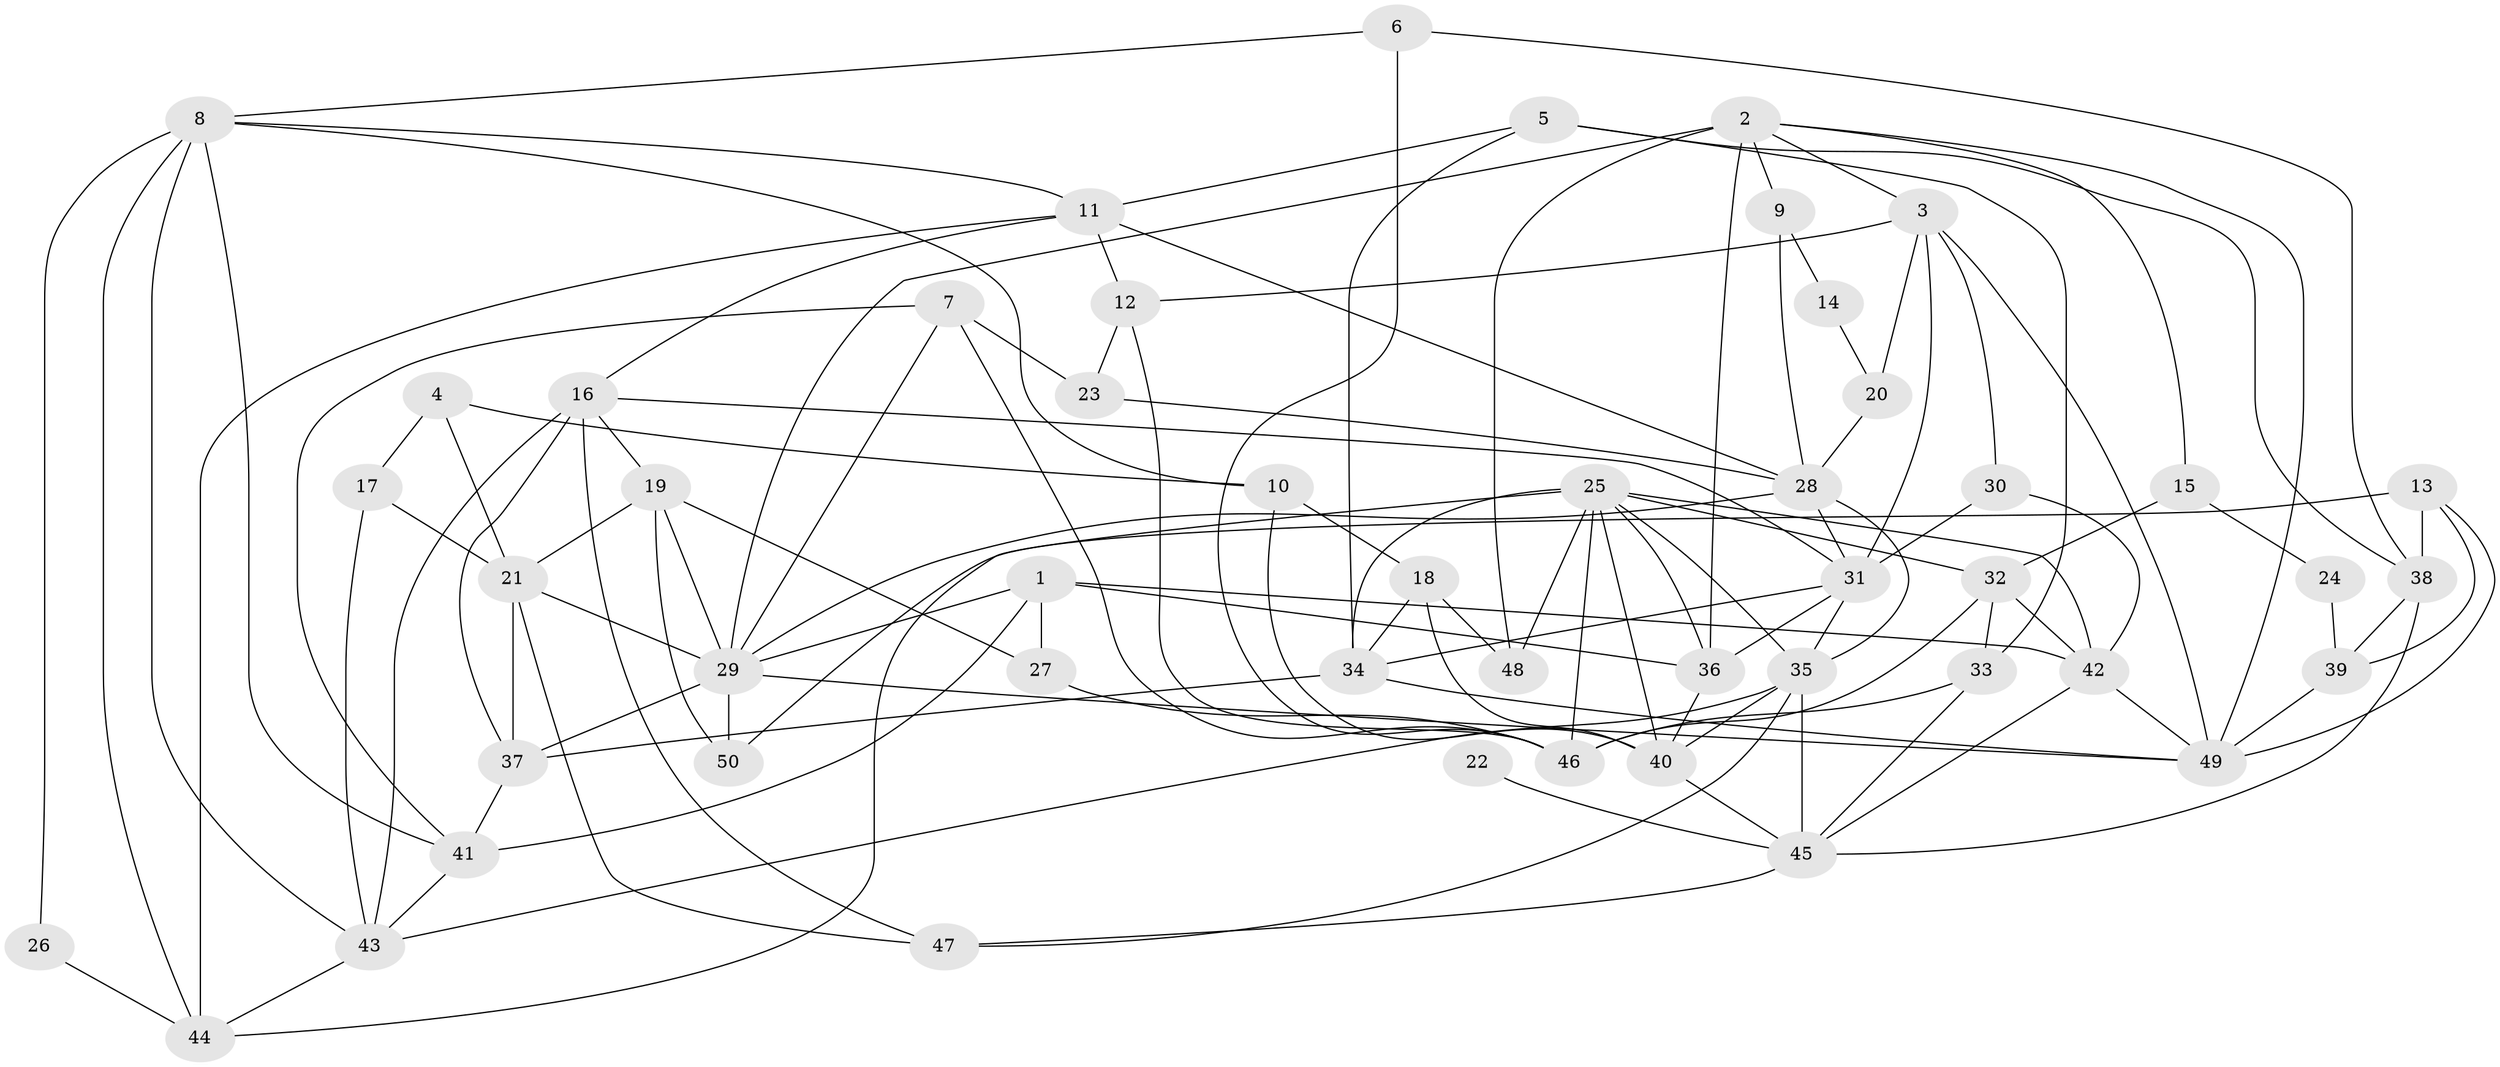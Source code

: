 // original degree distribution, {2: 0.13253012048192772, 5: 0.1927710843373494, 3: 0.3373493975903614, 4: 0.1686746987951807, 6: 0.10843373493975904, 7: 0.04819277108433735, 8: 0.012048192771084338}
// Generated by graph-tools (version 1.1) at 2025/37/03/04/25 23:37:08]
// undirected, 50 vertices, 119 edges
graph export_dot {
  node [color=gray90,style=filled];
  1;
  2;
  3;
  4;
  5;
  6;
  7;
  8;
  9;
  10;
  11;
  12;
  13;
  14;
  15;
  16;
  17;
  18;
  19;
  20;
  21;
  22;
  23;
  24;
  25;
  26;
  27;
  28;
  29;
  30;
  31;
  32;
  33;
  34;
  35;
  36;
  37;
  38;
  39;
  40;
  41;
  42;
  43;
  44;
  45;
  46;
  47;
  48;
  49;
  50;
  1 -- 27 [weight=1.0];
  1 -- 29 [weight=1.0];
  1 -- 36 [weight=1.0];
  1 -- 41 [weight=1.0];
  1 -- 42 [weight=1.0];
  2 -- 3 [weight=1.0];
  2 -- 9 [weight=1.0];
  2 -- 15 [weight=1.0];
  2 -- 29 [weight=1.0];
  2 -- 36 [weight=2.0];
  2 -- 48 [weight=1.0];
  2 -- 49 [weight=1.0];
  3 -- 12 [weight=1.0];
  3 -- 20 [weight=1.0];
  3 -- 30 [weight=1.0];
  3 -- 31 [weight=1.0];
  3 -- 49 [weight=1.0];
  4 -- 10 [weight=1.0];
  4 -- 17 [weight=1.0];
  4 -- 21 [weight=1.0];
  5 -- 11 [weight=1.0];
  5 -- 33 [weight=1.0];
  5 -- 34 [weight=1.0];
  5 -- 38 [weight=1.0];
  6 -- 8 [weight=1.0];
  6 -- 38 [weight=1.0];
  6 -- 46 [weight=1.0];
  7 -- 23 [weight=2.0];
  7 -- 29 [weight=1.0];
  7 -- 41 [weight=1.0];
  7 -- 46 [weight=1.0];
  8 -- 10 [weight=1.0];
  8 -- 11 [weight=1.0];
  8 -- 26 [weight=1.0];
  8 -- 41 [weight=1.0];
  8 -- 43 [weight=1.0];
  8 -- 44 [weight=1.0];
  9 -- 14 [weight=1.0];
  9 -- 28 [weight=1.0];
  10 -- 18 [weight=1.0];
  10 -- 40 [weight=1.0];
  11 -- 12 [weight=1.0];
  11 -- 16 [weight=1.0];
  11 -- 28 [weight=1.0];
  11 -- 44 [weight=2.0];
  12 -- 23 [weight=1.0];
  12 -- 46 [weight=1.0];
  13 -- 38 [weight=2.0];
  13 -- 39 [weight=1.0];
  13 -- 49 [weight=1.0];
  13 -- 50 [weight=1.0];
  14 -- 20 [weight=1.0];
  15 -- 24 [weight=1.0];
  15 -- 32 [weight=1.0];
  16 -- 19 [weight=1.0];
  16 -- 31 [weight=1.0];
  16 -- 37 [weight=1.0];
  16 -- 43 [weight=2.0];
  16 -- 47 [weight=2.0];
  17 -- 21 [weight=1.0];
  17 -- 43 [weight=2.0];
  18 -- 34 [weight=1.0];
  18 -- 40 [weight=1.0];
  18 -- 48 [weight=1.0];
  19 -- 21 [weight=1.0];
  19 -- 27 [weight=1.0];
  19 -- 29 [weight=2.0];
  19 -- 50 [weight=1.0];
  20 -- 28 [weight=1.0];
  21 -- 29 [weight=1.0];
  21 -- 37 [weight=1.0];
  21 -- 47 [weight=1.0];
  22 -- 45 [weight=2.0];
  23 -- 28 [weight=1.0];
  24 -- 39 [weight=1.0];
  25 -- 32 [weight=1.0];
  25 -- 34 [weight=1.0];
  25 -- 35 [weight=1.0];
  25 -- 36 [weight=1.0];
  25 -- 40 [weight=1.0];
  25 -- 42 [weight=1.0];
  25 -- 44 [weight=1.0];
  25 -- 46 [weight=1.0];
  25 -- 48 [weight=2.0];
  26 -- 44 [weight=2.0];
  27 -- 46 [weight=1.0];
  28 -- 29 [weight=1.0];
  28 -- 31 [weight=1.0];
  28 -- 35 [weight=1.0];
  29 -- 37 [weight=1.0];
  29 -- 49 [weight=1.0];
  29 -- 50 [weight=2.0];
  30 -- 31 [weight=1.0];
  30 -- 42 [weight=1.0];
  31 -- 34 [weight=1.0];
  31 -- 35 [weight=1.0];
  31 -- 36 [weight=1.0];
  32 -- 33 [weight=1.0];
  32 -- 42 [weight=1.0];
  32 -- 46 [weight=1.0];
  33 -- 45 [weight=1.0];
  33 -- 46 [weight=1.0];
  34 -- 37 [weight=2.0];
  34 -- 49 [weight=1.0];
  35 -- 40 [weight=1.0];
  35 -- 43 [weight=1.0];
  35 -- 45 [weight=1.0];
  35 -- 47 [weight=1.0];
  36 -- 40 [weight=1.0];
  37 -- 41 [weight=1.0];
  38 -- 39 [weight=1.0];
  38 -- 45 [weight=1.0];
  39 -- 49 [weight=1.0];
  40 -- 45 [weight=1.0];
  41 -- 43 [weight=1.0];
  42 -- 45 [weight=1.0];
  42 -- 49 [weight=1.0];
  43 -- 44 [weight=1.0];
  45 -- 47 [weight=1.0];
}
